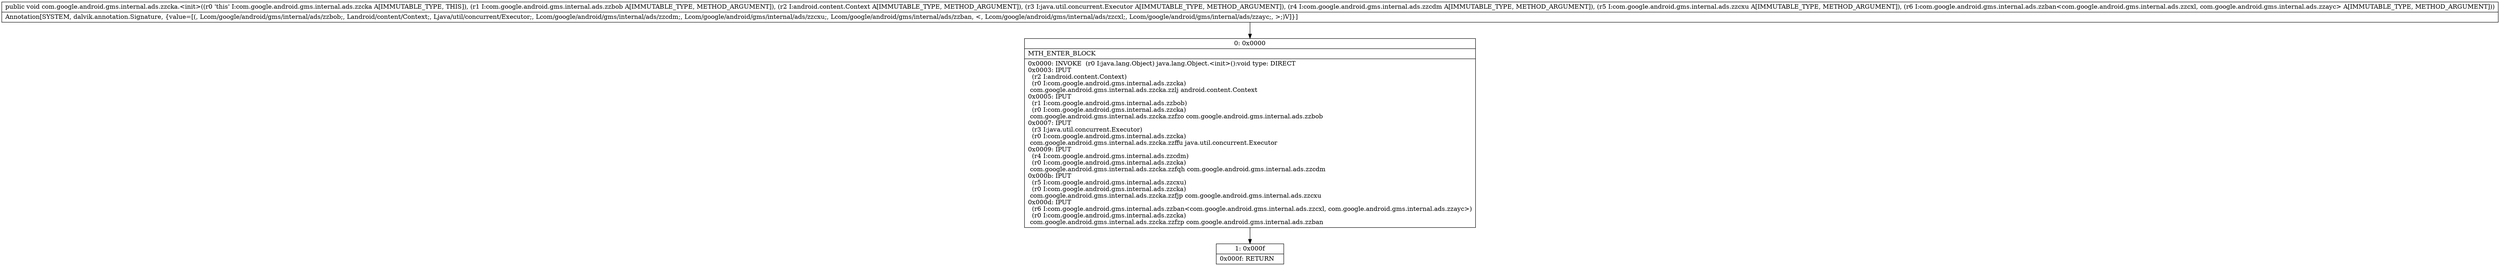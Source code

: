 digraph "CFG forcom.google.android.gms.internal.ads.zzcka.\<init\>(Lcom\/google\/android\/gms\/internal\/ads\/zzbob;Landroid\/content\/Context;Ljava\/util\/concurrent\/Executor;Lcom\/google\/android\/gms\/internal\/ads\/zzcdm;Lcom\/google\/android\/gms\/internal\/ads\/zzcxu;Lcom\/google\/android\/gms\/internal\/ads\/zzban;)V" {
Node_0 [shape=record,label="{0\:\ 0x0000|MTH_ENTER_BLOCK\l|0x0000: INVOKE  (r0 I:java.lang.Object) java.lang.Object.\<init\>():void type: DIRECT \l0x0003: IPUT  \l  (r2 I:android.content.Context)\l  (r0 I:com.google.android.gms.internal.ads.zzcka)\l com.google.android.gms.internal.ads.zzcka.zzlj android.content.Context \l0x0005: IPUT  \l  (r1 I:com.google.android.gms.internal.ads.zzbob)\l  (r0 I:com.google.android.gms.internal.ads.zzcka)\l com.google.android.gms.internal.ads.zzcka.zzfzo com.google.android.gms.internal.ads.zzbob \l0x0007: IPUT  \l  (r3 I:java.util.concurrent.Executor)\l  (r0 I:com.google.android.gms.internal.ads.zzcka)\l com.google.android.gms.internal.ads.zzcka.zzffu java.util.concurrent.Executor \l0x0009: IPUT  \l  (r4 I:com.google.android.gms.internal.ads.zzcdm)\l  (r0 I:com.google.android.gms.internal.ads.zzcka)\l com.google.android.gms.internal.ads.zzcka.zzfqh com.google.android.gms.internal.ads.zzcdm \l0x000b: IPUT  \l  (r5 I:com.google.android.gms.internal.ads.zzcxu)\l  (r0 I:com.google.android.gms.internal.ads.zzcka)\l com.google.android.gms.internal.ads.zzcka.zzfjp com.google.android.gms.internal.ads.zzcxu \l0x000d: IPUT  \l  (r6 I:com.google.android.gms.internal.ads.zzban\<com.google.android.gms.internal.ads.zzcxl, com.google.android.gms.internal.ads.zzayc\>)\l  (r0 I:com.google.android.gms.internal.ads.zzcka)\l com.google.android.gms.internal.ads.zzcka.zzfzp com.google.android.gms.internal.ads.zzban \l}"];
Node_1 [shape=record,label="{1\:\ 0x000f|0x000f: RETURN   \l}"];
MethodNode[shape=record,label="{public void com.google.android.gms.internal.ads.zzcka.\<init\>((r0 'this' I:com.google.android.gms.internal.ads.zzcka A[IMMUTABLE_TYPE, THIS]), (r1 I:com.google.android.gms.internal.ads.zzbob A[IMMUTABLE_TYPE, METHOD_ARGUMENT]), (r2 I:android.content.Context A[IMMUTABLE_TYPE, METHOD_ARGUMENT]), (r3 I:java.util.concurrent.Executor A[IMMUTABLE_TYPE, METHOD_ARGUMENT]), (r4 I:com.google.android.gms.internal.ads.zzcdm A[IMMUTABLE_TYPE, METHOD_ARGUMENT]), (r5 I:com.google.android.gms.internal.ads.zzcxu A[IMMUTABLE_TYPE, METHOD_ARGUMENT]), (r6 I:com.google.android.gms.internal.ads.zzban\<com.google.android.gms.internal.ads.zzcxl, com.google.android.gms.internal.ads.zzayc\> A[IMMUTABLE_TYPE, METHOD_ARGUMENT]))  | Annotation[SYSTEM, dalvik.annotation.Signature, \{value=[(, Lcom\/google\/android\/gms\/internal\/ads\/zzbob;, Landroid\/content\/Context;, Ljava\/util\/concurrent\/Executor;, Lcom\/google\/android\/gms\/internal\/ads\/zzcdm;, Lcom\/google\/android\/gms\/internal\/ads\/zzcxu;, Lcom\/google\/android\/gms\/internal\/ads\/zzban, \<, Lcom\/google\/android\/gms\/internal\/ads\/zzcxl;, Lcom\/google\/android\/gms\/internal\/ads\/zzayc;, \>;)V]\}]\l}"];
MethodNode -> Node_0;
Node_0 -> Node_1;
}

